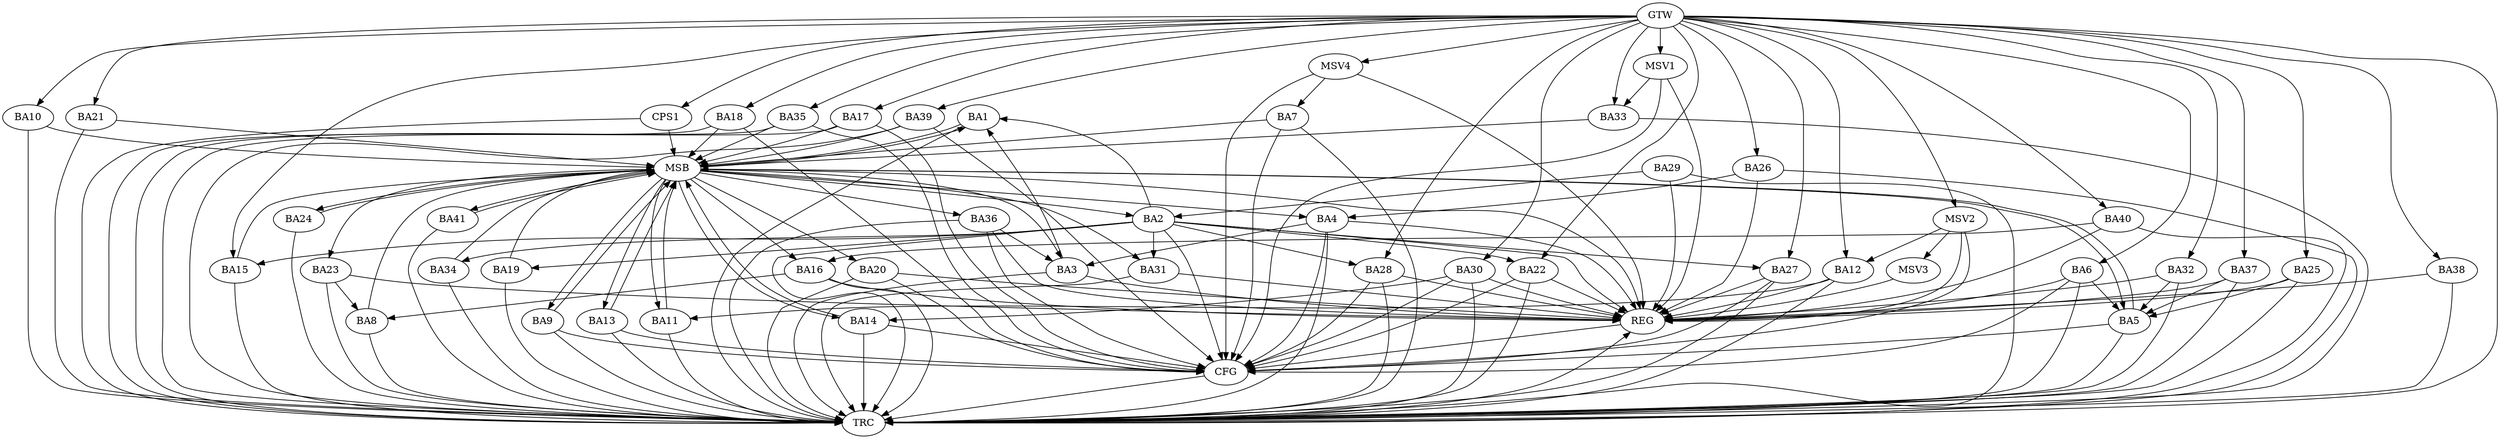 strict digraph G {
  BA1 [ label="BA1" ];
  BA2 [ label="BA2" ];
  BA3 [ label="BA3" ];
  BA4 [ label="BA4" ];
  BA5 [ label="BA5" ];
  BA6 [ label="BA6" ];
  BA7 [ label="BA7" ];
  BA8 [ label="BA8" ];
  BA9 [ label="BA9" ];
  BA10 [ label="BA10" ];
  BA11 [ label="BA11" ];
  BA12 [ label="BA12" ];
  BA13 [ label="BA13" ];
  BA14 [ label="BA14" ];
  BA15 [ label="BA15" ];
  BA16 [ label="BA16" ];
  BA17 [ label="BA17" ];
  BA18 [ label="BA18" ];
  BA19 [ label="BA19" ];
  BA20 [ label="BA20" ];
  BA21 [ label="BA21" ];
  BA22 [ label="BA22" ];
  BA23 [ label="BA23" ];
  BA24 [ label="BA24" ];
  BA25 [ label="BA25" ];
  BA26 [ label="BA26" ];
  BA27 [ label="BA27" ];
  BA28 [ label="BA28" ];
  BA29 [ label="BA29" ];
  BA30 [ label="BA30" ];
  BA31 [ label="BA31" ];
  BA32 [ label="BA32" ];
  BA33 [ label="BA33" ];
  BA34 [ label="BA34" ];
  BA35 [ label="BA35" ];
  BA36 [ label="BA36" ];
  BA37 [ label="BA37" ];
  BA38 [ label="BA38" ];
  BA39 [ label="BA39" ];
  BA40 [ label="BA40" ];
  BA41 [ label="BA41" ];
  CPS1 [ label="CPS1" ];
  GTW [ label="GTW" ];
  REG [ label="REG" ];
  MSB [ label="MSB" ];
  CFG [ label="CFG" ];
  TRC [ label="TRC" ];
  MSV1 [ label="MSV1" ];
  MSV2 [ label="MSV2" ];
  MSV3 [ label="MSV3" ];
  MSV4 [ label="MSV4" ];
  BA2 -> BA1;
  BA3 -> BA1;
  BA4 -> BA3;
  BA6 -> BA5;
  BA12 -> BA11;
  BA16 -> BA8;
  BA23 -> BA8;
  BA25 -> BA5;
  BA26 -> BA4;
  BA29 -> BA2;
  BA30 -> BA14;
  BA32 -> BA5;
  BA36 -> BA3;
  BA37 -> BA5;
  BA40 -> BA16;
  GTW -> BA6;
  GTW -> BA10;
  GTW -> BA12;
  GTW -> BA15;
  GTW -> BA17;
  GTW -> BA18;
  GTW -> BA21;
  GTW -> BA22;
  GTW -> BA25;
  GTW -> BA26;
  GTW -> BA27;
  GTW -> BA28;
  GTW -> BA30;
  GTW -> BA32;
  GTW -> BA33;
  GTW -> BA35;
  GTW -> BA37;
  GTW -> BA38;
  GTW -> BA39;
  GTW -> BA40;
  GTW -> CPS1;
  BA2 -> REG;
  BA3 -> REG;
  BA4 -> REG;
  BA6 -> REG;
  BA12 -> REG;
  BA16 -> REG;
  BA20 -> REG;
  BA22 -> REG;
  BA23 -> REG;
  BA25 -> REG;
  BA26 -> REG;
  BA27 -> REG;
  BA28 -> REG;
  BA29 -> REG;
  BA30 -> REG;
  BA31 -> REG;
  BA32 -> REG;
  BA36 -> REG;
  BA37 -> REG;
  BA38 -> REG;
  BA40 -> REG;
  BA1 -> MSB;
  MSB -> BA2;
  MSB -> REG;
  BA5 -> MSB;
  MSB -> BA4;
  BA7 -> MSB;
  MSB -> BA3;
  BA8 -> MSB;
  BA9 -> MSB;
  MSB -> BA5;
  BA10 -> MSB;
  BA11 -> MSB;
  BA13 -> MSB;
  MSB -> BA1;
  BA14 -> MSB;
  BA15 -> MSB;
  BA17 -> MSB;
  BA18 -> MSB;
  MSB -> BA14;
  BA19 -> MSB;
  BA21 -> MSB;
  BA24 -> MSB;
  MSB -> BA20;
  BA33 -> MSB;
  BA34 -> MSB;
  MSB -> BA16;
  BA35 -> MSB;
  BA39 -> MSB;
  MSB -> BA11;
  BA41 -> MSB;
  MSB -> BA23;
  CPS1 -> MSB;
  MSB -> BA13;
  MSB -> BA31;
  MSB -> BA36;
  MSB -> BA41;
  MSB -> BA24;
  MSB -> BA9;
  BA2 -> CFG;
  BA4 -> CFG;
  BA18 -> CFG;
  BA22 -> CFG;
  BA39 -> CFG;
  BA28 -> CFG;
  BA14 -> CFG;
  BA35 -> CFG;
  BA27 -> CFG;
  BA6 -> CFG;
  BA9 -> CFG;
  BA30 -> CFG;
  BA7 -> CFG;
  BA17 -> CFG;
  BA13 -> CFG;
  BA5 -> CFG;
  BA36 -> CFG;
  BA20 -> CFG;
  REG -> CFG;
  BA1 -> TRC;
  BA2 -> TRC;
  BA3 -> TRC;
  BA4 -> TRC;
  BA5 -> TRC;
  BA6 -> TRC;
  BA7 -> TRC;
  BA8 -> TRC;
  BA9 -> TRC;
  BA10 -> TRC;
  BA11 -> TRC;
  BA12 -> TRC;
  BA13 -> TRC;
  BA14 -> TRC;
  BA15 -> TRC;
  BA16 -> TRC;
  BA17 -> TRC;
  BA18 -> TRC;
  BA19 -> TRC;
  BA20 -> TRC;
  BA21 -> TRC;
  BA22 -> TRC;
  BA23 -> TRC;
  BA24 -> TRC;
  BA25 -> TRC;
  BA26 -> TRC;
  BA27 -> TRC;
  BA28 -> TRC;
  BA29 -> TRC;
  BA30 -> TRC;
  BA31 -> TRC;
  BA32 -> TRC;
  BA33 -> TRC;
  BA34 -> TRC;
  BA35 -> TRC;
  BA36 -> TRC;
  BA37 -> TRC;
  BA38 -> TRC;
  BA39 -> TRC;
  BA40 -> TRC;
  BA41 -> TRC;
  CPS1 -> TRC;
  GTW -> TRC;
  CFG -> TRC;
  TRC -> REG;
  BA2 -> BA31;
  BA2 -> BA22;
  BA2 -> BA27;
  BA2 -> BA15;
  BA2 -> BA28;
  BA2 -> BA34;
  BA2 -> BA19;
  MSV1 -> BA33;
  GTW -> MSV1;
  MSV1 -> REG;
  MSV1 -> CFG;
  MSV2 -> BA12;
  GTW -> MSV2;
  MSV2 -> REG;
  MSV2 -> CFG;
  MSV2 -> MSV3;
  MSV3 -> REG;
  MSV4 -> BA7;
  GTW -> MSV4;
  MSV4 -> REG;
  MSV4 -> CFG;
}
